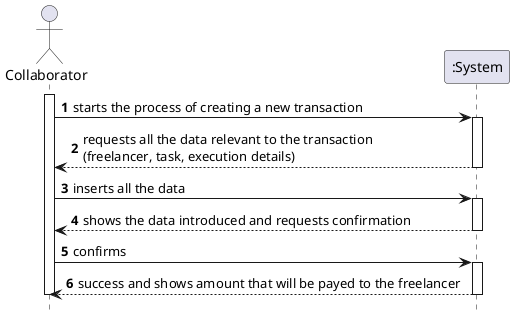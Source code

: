 @startuml SSD
hide footbox
autonumber
actor "Collaborator" as C
participant ":System" as S

'The collaborator starts the process of creating a new transaction.
'The system requests all the data relevant to the transaction (freelancer, task, execution details).
'The collaborator inserts all the data.
'The systems shows the data introduced and requests confirmation.
'The collaborator confirms.
'The system validates and stores the data and informs the collaborator of the success of the operation and the amount that will be payed to the freelancer.


activate C
        C -> S : starts the process of creating a new transaction
        activate S
                S --> C: requests all the data relevant to the transaction \n(freelancer, task, execution details)
        deactivate S
        C -> S : inserts all the data
        activate S
                S --> C: shows the data introduced and requests confirmation
        deactivate S
        C -> S : confirms
        activate S
                S --> C: success and shows amount that will be payed to the freelancer
        deactivate S
deactivate C

@enduml